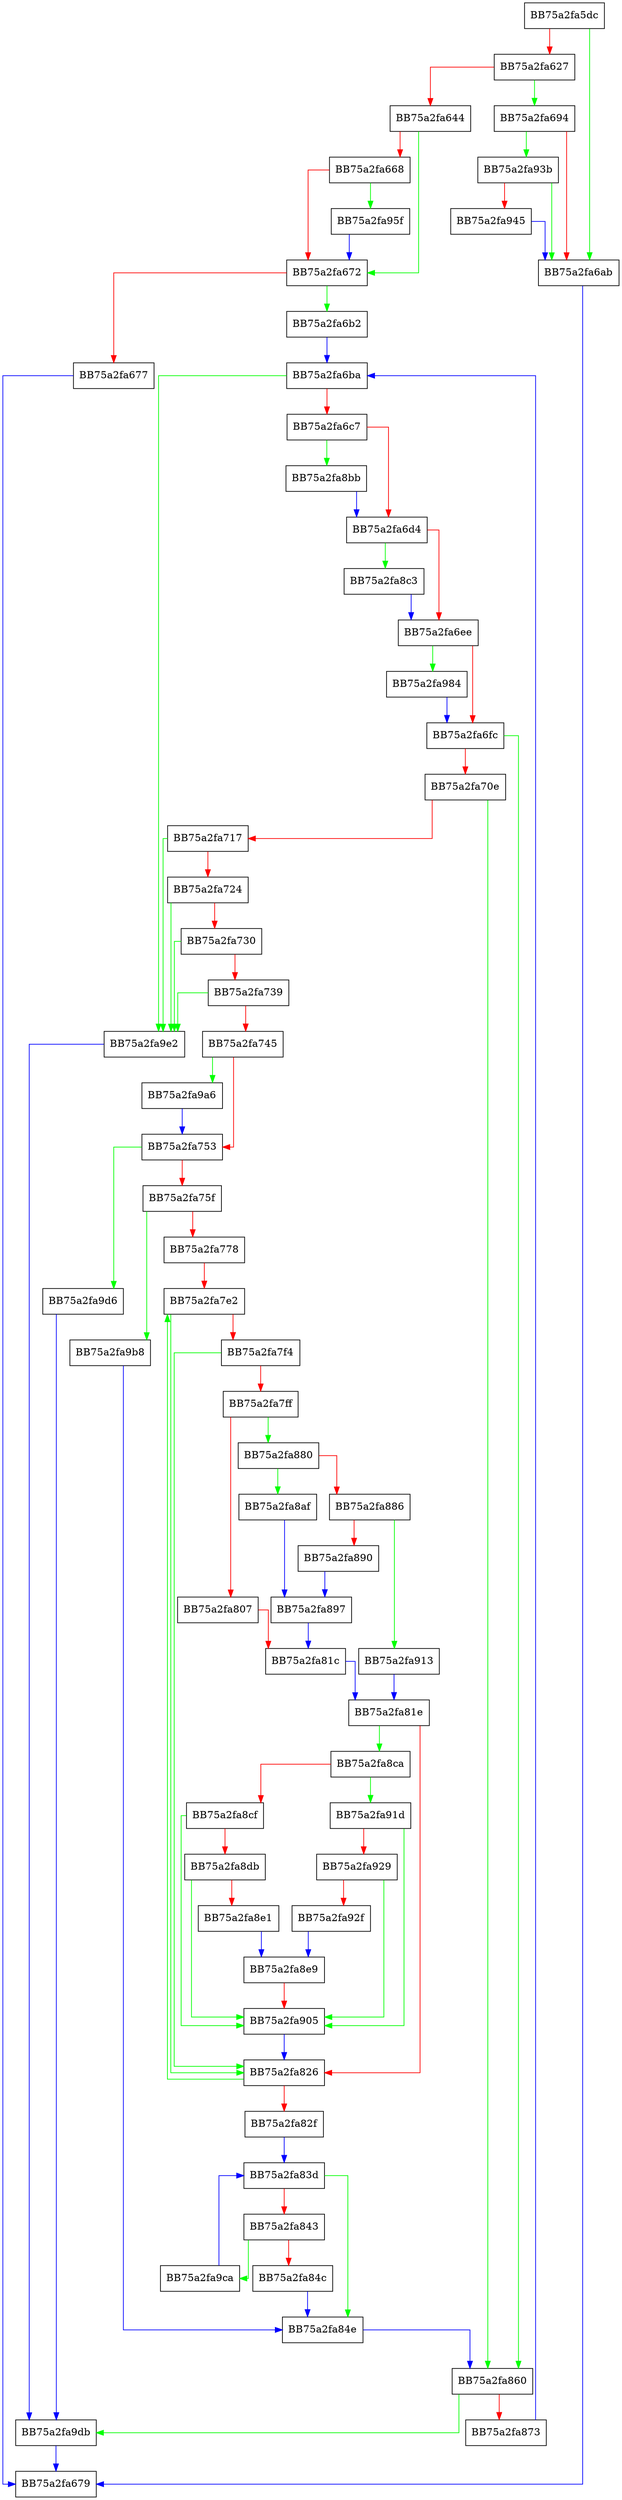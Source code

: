 digraph O97_Parse_VBA_Lines {
  node [shape="box"];
  graph [splines=ortho];
  BB75a2fa5dc -> BB75a2fa6ab [color="green"];
  BB75a2fa5dc -> BB75a2fa627 [color="red"];
  BB75a2fa627 -> BB75a2fa694 [color="green"];
  BB75a2fa627 -> BB75a2fa644 [color="red"];
  BB75a2fa644 -> BB75a2fa672 [color="green"];
  BB75a2fa644 -> BB75a2fa668 [color="red"];
  BB75a2fa668 -> BB75a2fa95f [color="green"];
  BB75a2fa668 -> BB75a2fa672 [color="red"];
  BB75a2fa672 -> BB75a2fa6b2 [color="green"];
  BB75a2fa672 -> BB75a2fa677 [color="red"];
  BB75a2fa677 -> BB75a2fa679 [color="blue"];
  BB75a2fa694 -> BB75a2fa93b [color="green"];
  BB75a2fa694 -> BB75a2fa6ab [color="red"];
  BB75a2fa6ab -> BB75a2fa679 [color="blue"];
  BB75a2fa6b2 -> BB75a2fa6ba [color="blue"];
  BB75a2fa6ba -> BB75a2fa9e2 [color="green"];
  BB75a2fa6ba -> BB75a2fa6c7 [color="red"];
  BB75a2fa6c7 -> BB75a2fa8bb [color="green"];
  BB75a2fa6c7 -> BB75a2fa6d4 [color="red"];
  BB75a2fa6d4 -> BB75a2fa8c3 [color="green"];
  BB75a2fa6d4 -> BB75a2fa6ee [color="red"];
  BB75a2fa6ee -> BB75a2fa984 [color="green"];
  BB75a2fa6ee -> BB75a2fa6fc [color="red"];
  BB75a2fa6fc -> BB75a2fa860 [color="green"];
  BB75a2fa6fc -> BB75a2fa70e [color="red"];
  BB75a2fa70e -> BB75a2fa860 [color="green"];
  BB75a2fa70e -> BB75a2fa717 [color="red"];
  BB75a2fa717 -> BB75a2fa9e2 [color="green"];
  BB75a2fa717 -> BB75a2fa724 [color="red"];
  BB75a2fa724 -> BB75a2fa9e2 [color="green"];
  BB75a2fa724 -> BB75a2fa730 [color="red"];
  BB75a2fa730 -> BB75a2fa9e2 [color="green"];
  BB75a2fa730 -> BB75a2fa739 [color="red"];
  BB75a2fa739 -> BB75a2fa9e2 [color="green"];
  BB75a2fa739 -> BB75a2fa745 [color="red"];
  BB75a2fa745 -> BB75a2fa9a6 [color="green"];
  BB75a2fa745 -> BB75a2fa753 [color="red"];
  BB75a2fa753 -> BB75a2fa9d6 [color="green"];
  BB75a2fa753 -> BB75a2fa75f [color="red"];
  BB75a2fa75f -> BB75a2fa9b8 [color="green"];
  BB75a2fa75f -> BB75a2fa778 [color="red"];
  BB75a2fa778 -> BB75a2fa7e2 [color="red"];
  BB75a2fa7e2 -> BB75a2fa826 [color="green"];
  BB75a2fa7e2 -> BB75a2fa7f4 [color="red"];
  BB75a2fa7f4 -> BB75a2fa826 [color="green"];
  BB75a2fa7f4 -> BB75a2fa7ff [color="red"];
  BB75a2fa7ff -> BB75a2fa880 [color="green"];
  BB75a2fa7ff -> BB75a2fa807 [color="red"];
  BB75a2fa807 -> BB75a2fa81c [color="red"];
  BB75a2fa81c -> BB75a2fa81e [color="blue"];
  BB75a2fa81e -> BB75a2fa8ca [color="green"];
  BB75a2fa81e -> BB75a2fa826 [color="red"];
  BB75a2fa826 -> BB75a2fa7e2 [color="green"];
  BB75a2fa826 -> BB75a2fa82f [color="red"];
  BB75a2fa82f -> BB75a2fa83d [color="blue"];
  BB75a2fa83d -> BB75a2fa84e [color="green"];
  BB75a2fa83d -> BB75a2fa843 [color="red"];
  BB75a2fa843 -> BB75a2fa9ca [color="green"];
  BB75a2fa843 -> BB75a2fa84c [color="red"];
  BB75a2fa84c -> BB75a2fa84e [color="blue"];
  BB75a2fa84e -> BB75a2fa860 [color="blue"];
  BB75a2fa860 -> BB75a2fa9db [color="green"];
  BB75a2fa860 -> BB75a2fa873 [color="red"];
  BB75a2fa873 -> BB75a2fa6ba [color="blue"];
  BB75a2fa880 -> BB75a2fa8af [color="green"];
  BB75a2fa880 -> BB75a2fa886 [color="red"];
  BB75a2fa886 -> BB75a2fa913 [color="green"];
  BB75a2fa886 -> BB75a2fa890 [color="red"];
  BB75a2fa890 -> BB75a2fa897 [color="blue"];
  BB75a2fa897 -> BB75a2fa81c [color="blue"];
  BB75a2fa8af -> BB75a2fa897 [color="blue"];
  BB75a2fa8bb -> BB75a2fa6d4 [color="blue"];
  BB75a2fa8c3 -> BB75a2fa6ee [color="blue"];
  BB75a2fa8ca -> BB75a2fa91d [color="green"];
  BB75a2fa8ca -> BB75a2fa8cf [color="red"];
  BB75a2fa8cf -> BB75a2fa905 [color="green"];
  BB75a2fa8cf -> BB75a2fa8db [color="red"];
  BB75a2fa8db -> BB75a2fa905 [color="green"];
  BB75a2fa8db -> BB75a2fa8e1 [color="red"];
  BB75a2fa8e1 -> BB75a2fa8e9 [color="blue"];
  BB75a2fa8e9 -> BB75a2fa905 [color="red"];
  BB75a2fa905 -> BB75a2fa826 [color="blue"];
  BB75a2fa913 -> BB75a2fa81e [color="blue"];
  BB75a2fa91d -> BB75a2fa905 [color="green"];
  BB75a2fa91d -> BB75a2fa929 [color="red"];
  BB75a2fa929 -> BB75a2fa905 [color="green"];
  BB75a2fa929 -> BB75a2fa92f [color="red"];
  BB75a2fa92f -> BB75a2fa8e9 [color="blue"];
  BB75a2fa93b -> BB75a2fa6ab [color="green"];
  BB75a2fa93b -> BB75a2fa945 [color="red"];
  BB75a2fa945 -> BB75a2fa6ab [color="blue"];
  BB75a2fa95f -> BB75a2fa672 [color="blue"];
  BB75a2fa984 -> BB75a2fa6fc [color="blue"];
  BB75a2fa9a6 -> BB75a2fa753 [color="blue"];
  BB75a2fa9b8 -> BB75a2fa84e [color="blue"];
  BB75a2fa9ca -> BB75a2fa83d [color="blue"];
  BB75a2fa9d6 -> BB75a2fa9db [color="blue"];
  BB75a2fa9db -> BB75a2fa679 [color="blue"];
  BB75a2fa9e2 -> BB75a2fa9db [color="blue"];
}